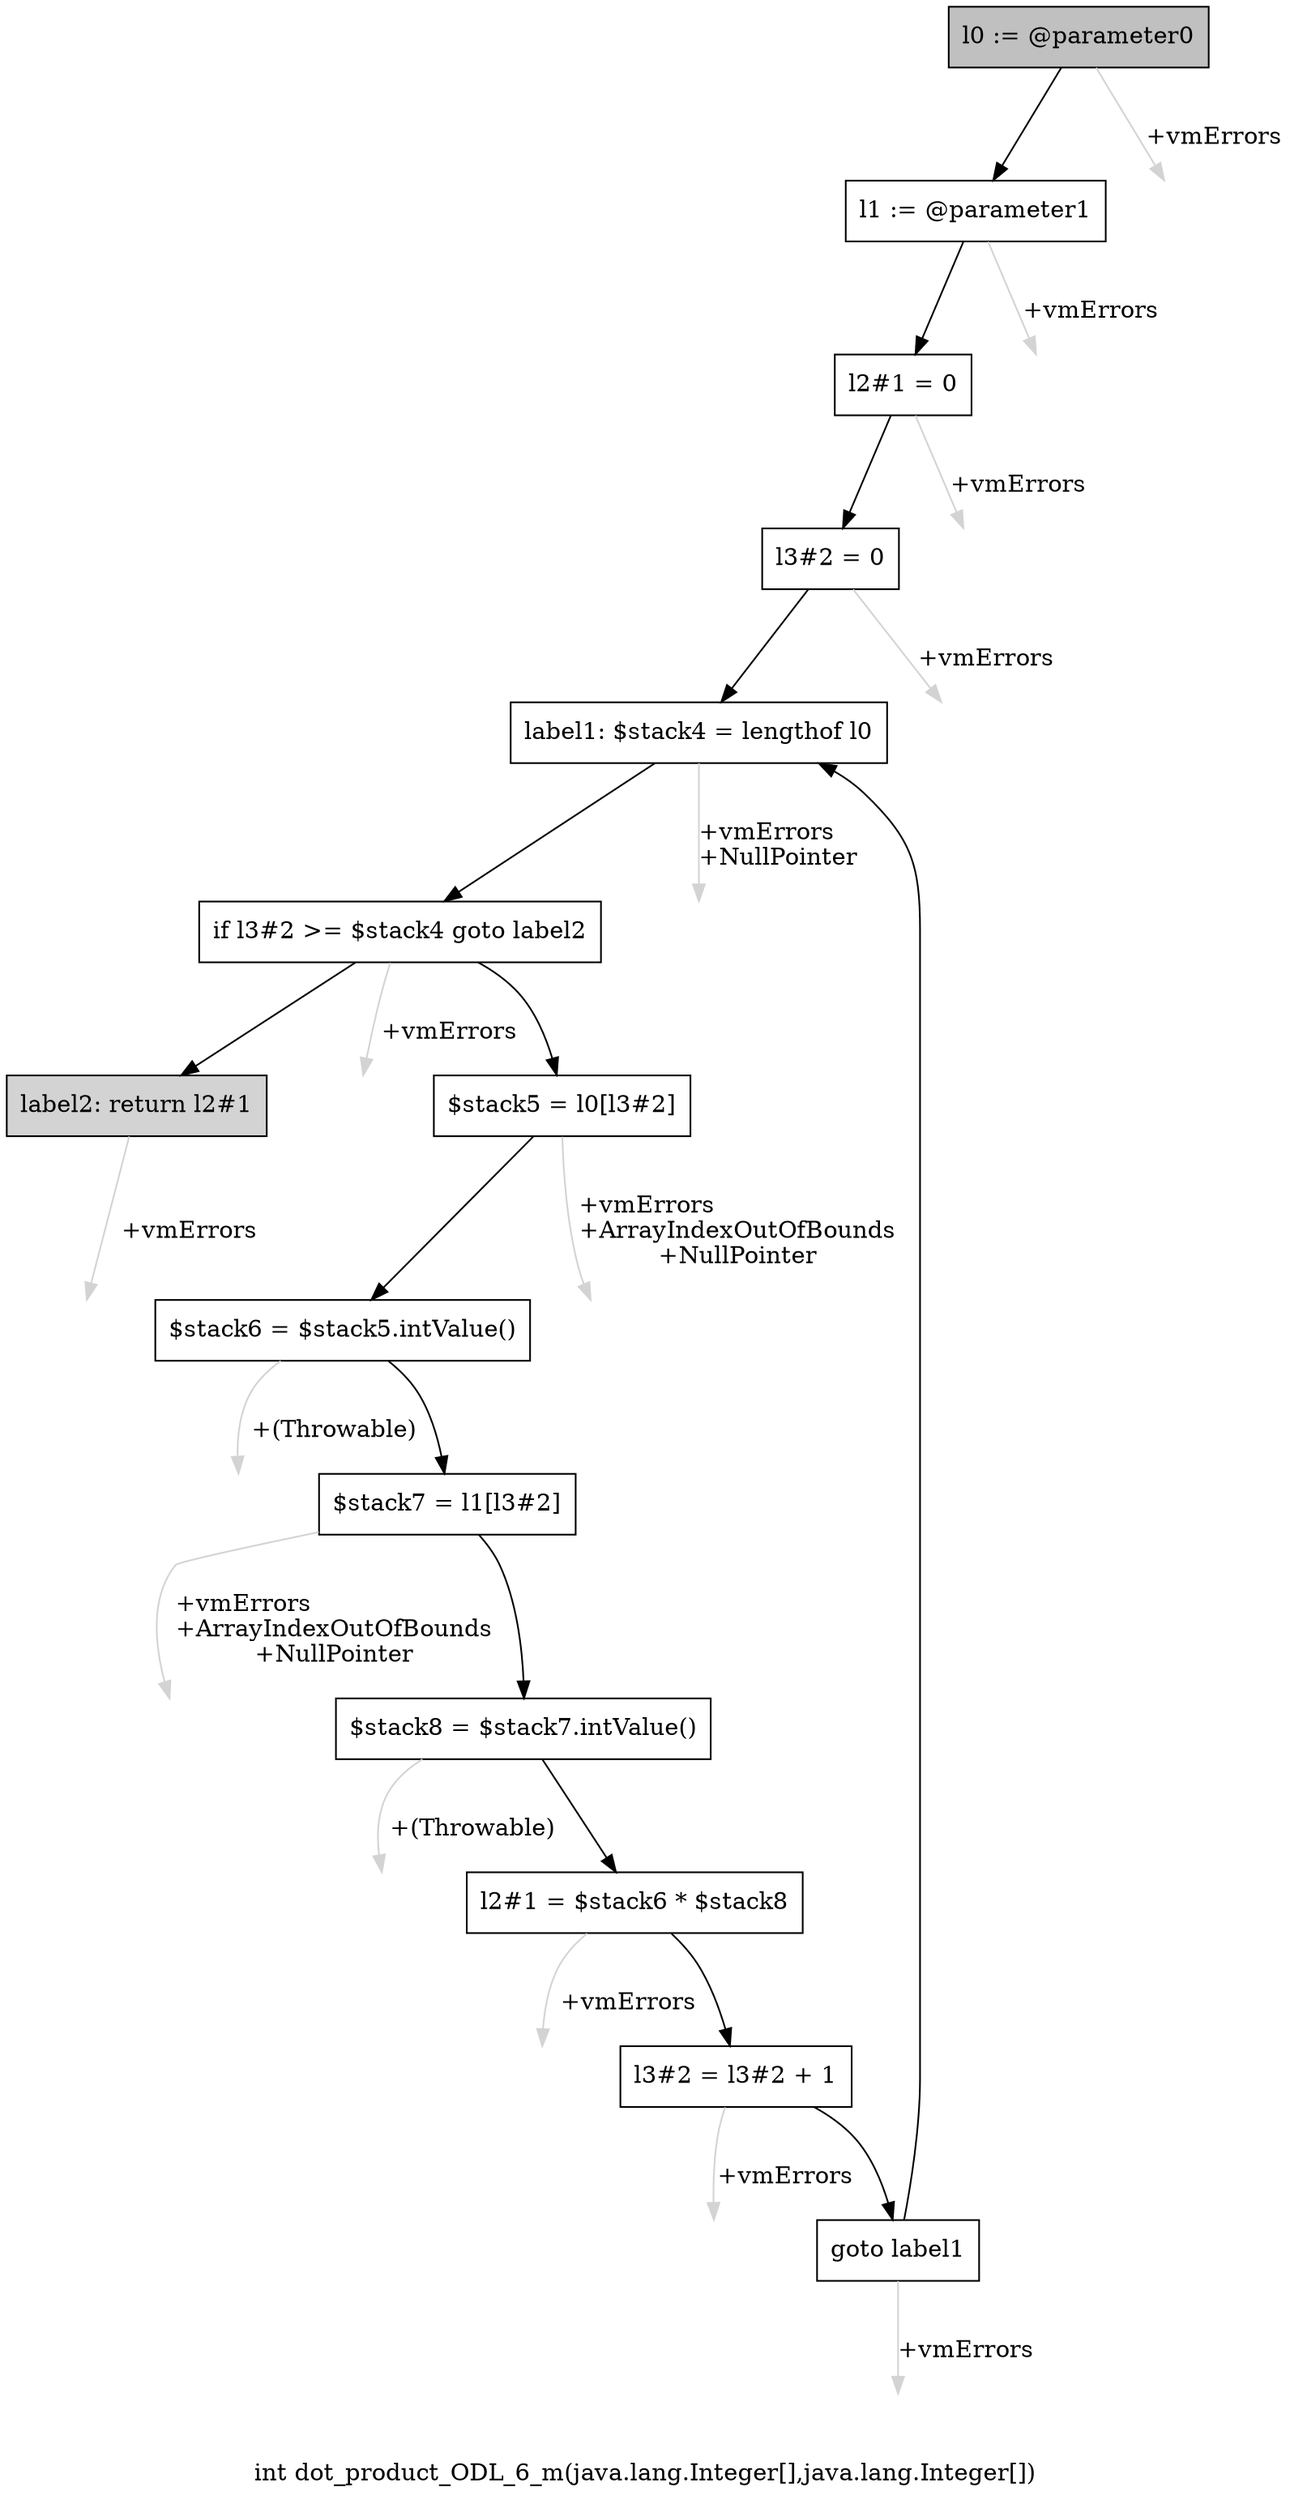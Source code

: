 digraph "int dot_product_ODL_6_m(java.lang.Integer[],java.lang.Integer[])" {
    label="int dot_product_ODL_6_m(java.lang.Integer[],java.lang.Integer[])";
    node [shape=box];
    "0" [style=filled,fillcolor=gray,label="l0 := @parameter0",];
    "1" [label="l1 := @parameter1",];
    "0"->"1" [color=black,];
    "14" [style=invis,label="Esc",];
    "0"->"14" [color=lightgray,label="\l+vmErrors",];
    "2" [label="l2#1 = 0",];
    "1"->"2" [color=black,];
    "15" [style=invis,label="Esc",];
    "1"->"15" [color=lightgray,label="\l+vmErrors",];
    "3" [label="l3#2 = 0",];
    "2"->"3" [color=black,];
    "16" [style=invis,label="Esc",];
    "2"->"16" [color=lightgray,label="\l+vmErrors",];
    "4" [label="label1: $stack4 = lengthof l0",];
    "3"->"4" [color=black,];
    "17" [style=invis,label="Esc",];
    "3"->"17" [color=lightgray,label="\l+vmErrors",];
    "5" [label="if l3#2 >= $stack4 goto label2",];
    "4"->"5" [color=black,];
    "18" [style=invis,label="Esc",];
    "4"->"18" [color=lightgray,label="\l+vmErrors\l+NullPointer",];
    "6" [label="$stack5 = l0[l3#2]",];
    "5"->"6" [color=black,];
    "13" [style=filled,fillcolor=lightgray,label="label2: return l2#1",];
    "5"->"13" [color=black,];
    "19" [style=invis,label="Esc",];
    "5"->"19" [color=lightgray,label="\l+vmErrors",];
    "7" [label="$stack6 = $stack5.intValue()",];
    "6"->"7" [color=black,];
    "20" [style=invis,label="Esc",];
    "6"->"20" [color=lightgray,label="\l+vmErrors\l+ArrayIndexOutOfBounds\l+NullPointer",];
    "8" [label="$stack7 = l1[l3#2]",];
    "7"->"8" [color=black,];
    "21" [style=invis,label="Esc",];
    "7"->"21" [color=lightgray,label="\l+(Throwable)",];
    "9" [label="$stack8 = $stack7.intValue()",];
    "8"->"9" [color=black,];
    "22" [style=invis,label="Esc",];
    "8"->"22" [color=lightgray,label="\l+vmErrors\l+ArrayIndexOutOfBounds\l+NullPointer",];
    "10" [label="l2#1 = $stack6 * $stack8",];
    "9"->"10" [color=black,];
    "23" [style=invis,label="Esc",];
    "9"->"23" [color=lightgray,label="\l+(Throwable)",];
    "11" [label="l3#2 = l3#2 + 1",];
    "10"->"11" [color=black,];
    "24" [style=invis,label="Esc",];
    "10"->"24" [color=lightgray,label="\l+vmErrors",];
    "12" [label="goto label1",];
    "11"->"12" [color=black,];
    "25" [style=invis,label="Esc",];
    "11"->"25" [color=lightgray,label="\l+vmErrors",];
    "12"->"4" [color=black,];
    "26" [style=invis,label="Esc",];
    "12"->"26" [color=lightgray,label="\l+vmErrors",];
    "27" [style=invis,label="Esc",];
    "13"->"27" [color=lightgray,label="\l+vmErrors",];
}
